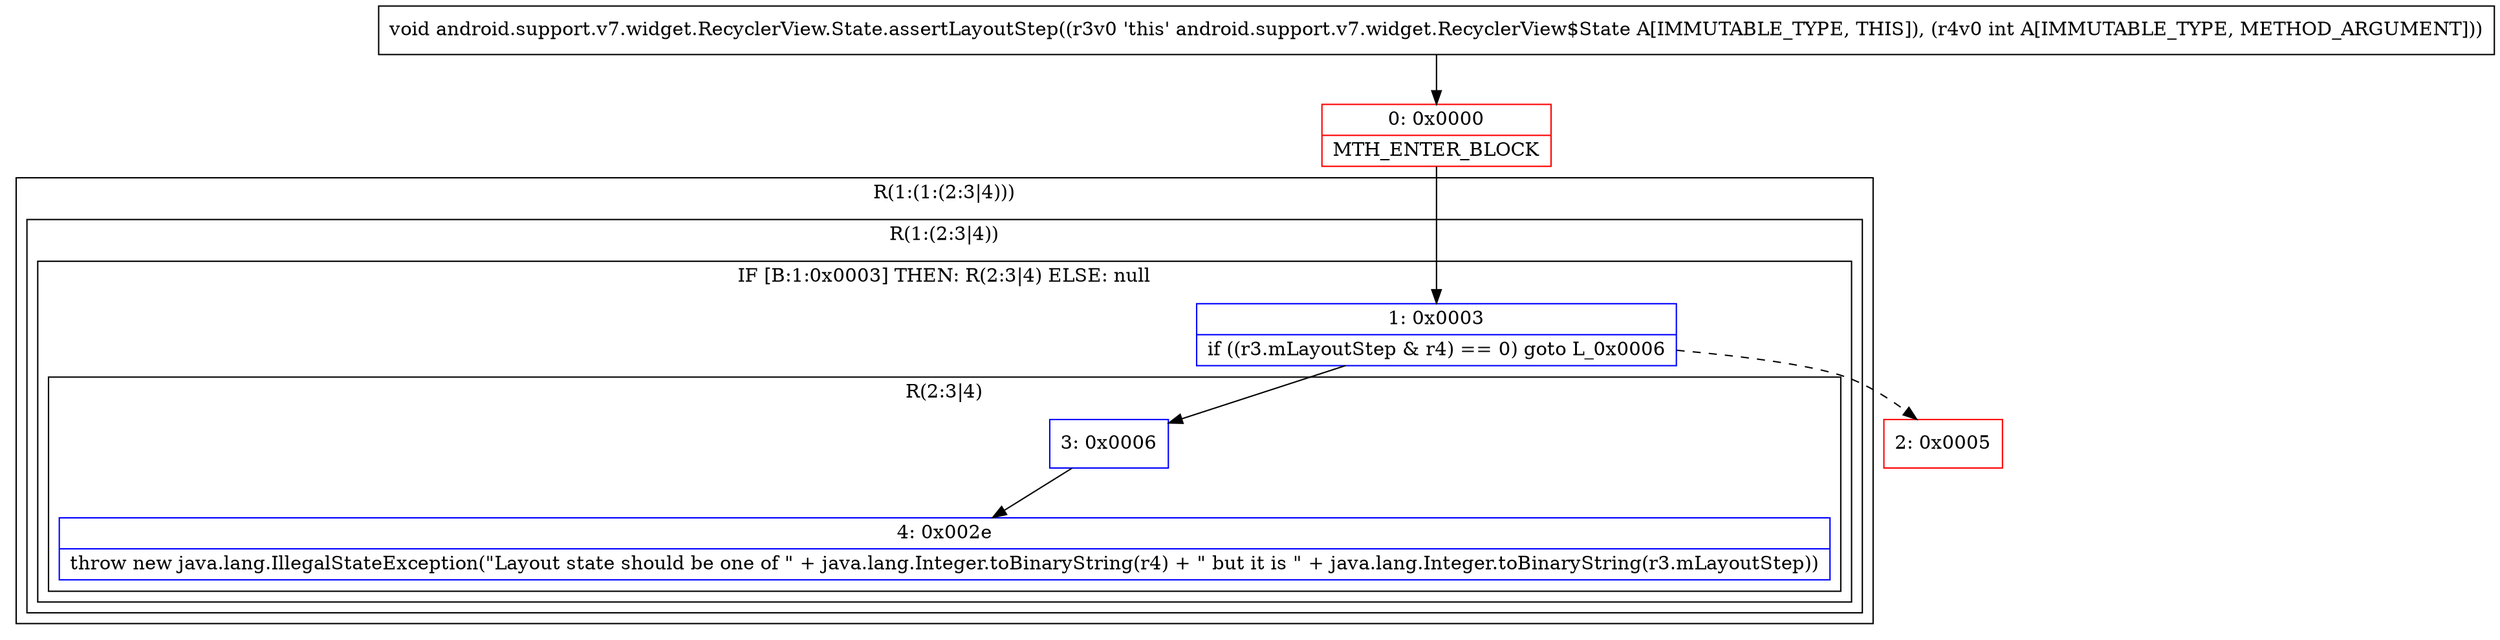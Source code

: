 digraph "CFG forandroid.support.v7.widget.RecyclerView.State.assertLayoutStep(I)V" {
subgraph cluster_Region_1511392618 {
label = "R(1:(1:(2:3|4)))";
node [shape=record,color=blue];
subgraph cluster_Region_785059872 {
label = "R(1:(2:3|4))";
node [shape=record,color=blue];
subgraph cluster_IfRegion_404729396 {
label = "IF [B:1:0x0003] THEN: R(2:3|4) ELSE: null";
node [shape=record,color=blue];
Node_1 [shape=record,label="{1\:\ 0x0003|if ((r3.mLayoutStep & r4) == 0) goto L_0x0006\l}"];
subgraph cluster_Region_1419483994 {
label = "R(2:3|4)";
node [shape=record,color=blue];
Node_3 [shape=record,label="{3\:\ 0x0006}"];
Node_4 [shape=record,label="{4\:\ 0x002e|throw new java.lang.IllegalStateException(\"Layout state should be one of \" + java.lang.Integer.toBinaryString(r4) + \" but it is \" + java.lang.Integer.toBinaryString(r3.mLayoutStep))\l}"];
}
}
}
}
Node_0 [shape=record,color=red,label="{0\:\ 0x0000|MTH_ENTER_BLOCK\l}"];
Node_2 [shape=record,color=red,label="{2\:\ 0x0005}"];
MethodNode[shape=record,label="{void android.support.v7.widget.RecyclerView.State.assertLayoutStep((r3v0 'this' android.support.v7.widget.RecyclerView$State A[IMMUTABLE_TYPE, THIS]), (r4v0 int A[IMMUTABLE_TYPE, METHOD_ARGUMENT])) }"];
MethodNode -> Node_0;
Node_1 -> Node_2[style=dashed];
Node_1 -> Node_3;
Node_3 -> Node_4;
Node_0 -> Node_1;
}

